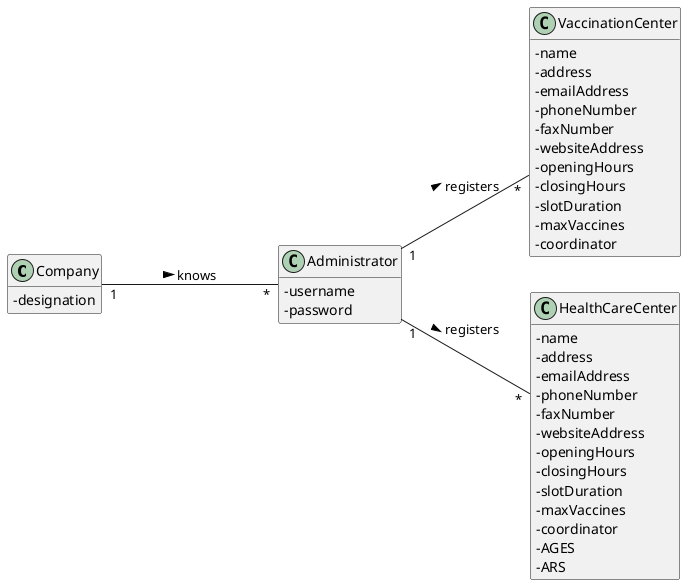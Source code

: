 @startuml
hide methods
left to right direction
skinparam classAttributeIconSize 0


class Company {
  -designation
}

class VaccinationCenter {
  - name
  - address
  - emailAddress
  - phoneNumber
  - faxNumber
  - websiteAddress
  - openingHours
  - closingHours
  - slotDuration
  - maxVaccines
  - coordinator
}

class HealthCareCenter {
  - name
    - address
    - emailAddress
    - phoneNumber
    - faxNumber
    - websiteAddress
    - openingHours
    - closingHours
    - slotDuration
    - maxVaccines
    - coordinator
    -AGES
    -ARS
  }


class Administrator {
-username
-password
}

Company "1"---"*" Administrator : knows >
Administrator "1"--"*" VaccinationCenter : registers >
Administrator "1"--"*" HealthCareCenter : registers >





@enduml
